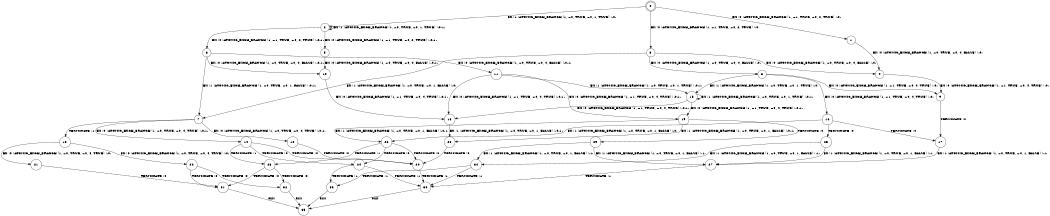 digraph BCG {
size = "7, 10.5";
center = TRUE;
node [shape = circle];
0 [peripheries = 2];
0 -> 1 [label = "EX !0 !ATOMIC_EXCH_BRANCH (1, +1, TRUE, +0, 2, TRUE) !:0:"];
0 -> 2 [label = "EX !1 !ATOMIC_EXCH_BRANCH (1, +0, TRUE, +0, 1, TRUE) !:0:"];
0 -> 3 [label = "EX !0 !ATOMIC_EXCH_BRANCH (1, +1, TRUE, +0, 2, TRUE) !:0:"];
1 -> 4 [label = "EX !0 !ATOMIC_EXCH_BRANCH (1, +0, TRUE, +0, 4, FALSE) !:0:"];
2 -> 5 [label = "EX !0 !ATOMIC_EXCH_BRANCH (1, +1, TRUE, +0, 2, TRUE) !:0:1:"];
2 -> 6 [label = "EX !0 !ATOMIC_EXCH_BRANCH (1, +1, TRUE, +0, 2, TRUE) !:0:1:"];
2 -> 2 [label = "EX !1 !ATOMIC_EXCH_BRANCH (1, +0, TRUE, +0, 1, TRUE) !:0:1:"];
3 -> 4 [label = "EX !0 !ATOMIC_EXCH_BRANCH (1, +0, TRUE, +0, 4, FALSE) !:0:"];
3 -> 7 [label = "EX !1 !ATOMIC_EXCH_BRANCH (1, +0, TRUE, +0, 1, FALSE) !:0:"];
3 -> 8 [label = "EX !0 !ATOMIC_EXCH_BRANCH (1, +0, TRUE, +0, 4, FALSE) !:0:"];
4 -> 9 [label = "EX !0 !ATOMIC_EXCH_BRANCH (1, +1, TRUE, +0, 4, TRUE) !:0:"];
5 -> 10 [label = "EX !0 !ATOMIC_EXCH_BRANCH (1, +0, TRUE, +0, 4, FALSE) !:0:1:"];
6 -> 10 [label = "EX !0 !ATOMIC_EXCH_BRANCH (1, +0, TRUE, +0, 4, FALSE) !:0:1:"];
6 -> 7 [label = "EX !1 !ATOMIC_EXCH_BRANCH (1, +0, TRUE, +0, 1, FALSE) !:0:1:"];
6 -> 11 [label = "EX !0 !ATOMIC_EXCH_BRANCH (1, +0, TRUE, +0, 4, FALSE) !:0:1:"];
7 -> 12 [label = "EX !0 !ATOMIC_EXCH_BRANCH (1, +0, TRUE, +0, 4, TRUE) !:0:1:"];
7 -> 13 [label = "TERMINATE !1"];
7 -> 14 [label = "EX !0 !ATOMIC_EXCH_BRANCH (1, +0, TRUE, +0, 4, TRUE) !:0:1:"];
8 -> 9 [label = "EX !0 !ATOMIC_EXCH_BRANCH (1, +1, TRUE, +0, 4, TRUE) !:0:"];
8 -> 15 [label = "EX !1 !ATOMIC_EXCH_BRANCH (1, +0, TRUE, +0, 1, TRUE) !:0:"];
8 -> 16 [label = "EX !0 !ATOMIC_EXCH_BRANCH (1, +1, TRUE, +0, 4, TRUE) !:0:"];
9 -> 17 [label = "TERMINATE !0"];
10 -> 18 [label = "EX !0 !ATOMIC_EXCH_BRANCH (1, +1, TRUE, +0, 4, TRUE) !:0:1:"];
11 -> 18 [label = "EX !0 !ATOMIC_EXCH_BRANCH (1, +1, TRUE, +0, 4, TRUE) !:0:1:"];
11 -> 15 [label = "EX !1 !ATOMIC_EXCH_BRANCH (1, +0, TRUE, +0, 1, TRUE) !:0:1:"];
11 -> 19 [label = "EX !0 !ATOMIC_EXCH_BRANCH (1, +1, TRUE, +0, 4, TRUE) !:0:1:"];
12 -> 20 [label = "TERMINATE !0"];
13 -> 21 [label = "EX !0 !ATOMIC_EXCH_BRANCH (1, +0, TRUE, +0, 4, TRUE) !:0:"];
13 -> 22 [label = "EX !0 !ATOMIC_EXCH_BRANCH (1, +0, TRUE, +0, 4, TRUE) !:0:"];
14 -> 20 [label = "TERMINATE !0"];
14 -> 23 [label = "TERMINATE !1"];
14 -> 24 [label = "TERMINATE !0"];
15 -> 18 [label = "EX !0 !ATOMIC_EXCH_BRANCH (1, +1, TRUE, +0, 4, TRUE) !:0:1:"];
15 -> 15 [label = "EX !1 !ATOMIC_EXCH_BRANCH (1, +0, TRUE, +0, 1, TRUE) !:0:1:"];
15 -> 19 [label = "EX !0 !ATOMIC_EXCH_BRANCH (1, +1, TRUE, +0, 4, TRUE) !:0:1:"];
16 -> 17 [label = "TERMINATE !0"];
16 -> 25 [label = "TERMINATE !0"];
16 -> 26 [label = "EX !1 !ATOMIC_EXCH_BRANCH (1, +0, TRUE, +0, 1, FALSE) !:0:"];
17 -> 27 [label = "EX !1 !ATOMIC_EXCH_BRANCH (1, +0, TRUE, +0, 1, FALSE) !:1:"];
18 -> 28 [label = "EX !1 !ATOMIC_EXCH_BRANCH (1, +0, TRUE, +0, 1, FALSE) !:0:1:"];
19 -> 28 [label = "EX !1 !ATOMIC_EXCH_BRANCH (1, +0, TRUE, +0, 1, FALSE) !:0:1:"];
19 -> 29 [label = "TERMINATE !0"];
19 -> 26 [label = "EX !1 !ATOMIC_EXCH_BRANCH (1, +0, TRUE, +0, 1, FALSE) !:0:1:"];
20 -> 30 [label = "TERMINATE !1"];
21 -> 31 [label = "TERMINATE !0"];
22 -> 31 [label = "TERMINATE !0"];
22 -> 32 [label = "TERMINATE !0"];
23 -> 31 [label = "TERMINATE !0"];
23 -> 32 [label = "TERMINATE !0"];
24 -> 30 [label = "TERMINATE !1"];
24 -> 33 [label = "TERMINATE !1"];
25 -> 27 [label = "EX !1 !ATOMIC_EXCH_BRANCH (1, +0, TRUE, +0, 1, FALSE) !:1:"];
25 -> 34 [label = "EX !1 !ATOMIC_EXCH_BRANCH (1, +0, TRUE, +0, 1, FALSE) !:1:"];
26 -> 20 [label = "TERMINATE !0"];
26 -> 23 [label = "TERMINATE !1"];
26 -> 24 [label = "TERMINATE !0"];
27 -> 30 [label = "TERMINATE !1"];
28 -> 20 [label = "TERMINATE !0"];
29 -> 27 [label = "EX !1 !ATOMIC_EXCH_BRANCH (1, +0, TRUE, +0, 1, FALSE) !:1:"];
29 -> 34 [label = "EX !1 !ATOMIC_EXCH_BRANCH (1, +0, TRUE, +0, 1, FALSE) !:1:"];
30 -> 35 [label = "exit"];
31 -> 35 [label = "exit"];
32 -> 35 [label = "exit"];
33 -> 35 [label = "exit"];
34 -> 30 [label = "TERMINATE !1"];
34 -> 33 [label = "TERMINATE !1"];
}
